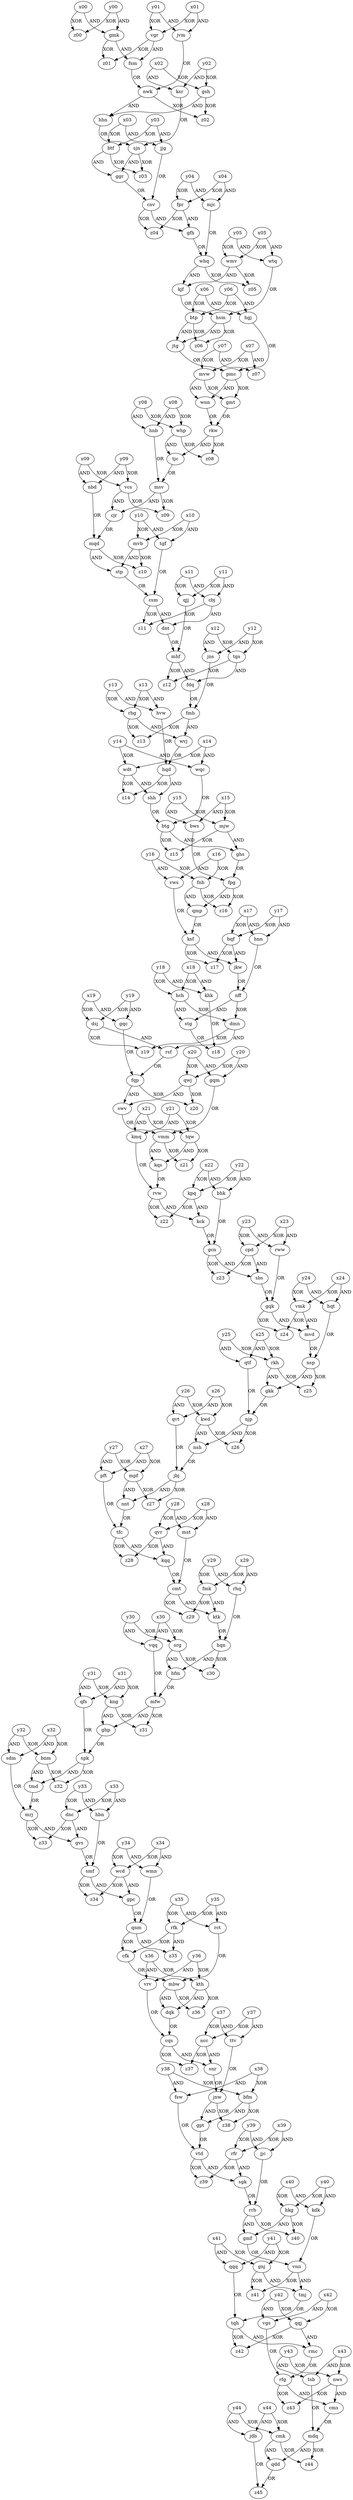 strict digraph day24 { 
	ksf -> jkw [ label ="AND"];
	bqf -> jkw [ label ="AND"];
	x42 -> vgs [ label ="AND"];
	y42 -> vgs [ label ="AND"];
	wmv -> kjf [ label ="AND"];
	whq -> kjf [ label ="AND"];
	mrj -> gvs [ label ="AND"];
	dnc -> gvs [ label ="AND"];
	tjc -> msv [ label ="OR"];
	hnb -> msv [ label ="OR"];
	kpq -> kck [ label ="AND"];
	rvw -> kck [ label ="AND"];
	wvj -> hqd [ label ="OR"];
	hvw -> hqd [ label ="OR"];
	fqp -> z20 [ label ="XOR"];
	qwj -> z20 [ label ="XOR"];
	x28 -> qvr [ label ="XOR"];
	y28 -> qvr [ label ="XOR"];
	x20 -> gqm [ label ="AND"];
	y20 -> gqm [ label ="AND"];
	cpd -> sbs [ label ="AND"];
	gcn -> sbs [ label ="AND"];
	y07 -> z07 [ label ="AND"];
	x07 -> z07 [ label ="AND"];
	hnn -> nff [ label ="OR"];
	jkw -> nff [ label ="OR"];
	x39 -> rfr [ label ="XOR"];
	y39 -> rfr [ label ="XOR"];
	y15 -> mjw [ label ="XOR"];
	x15 -> mjw [ label ="XOR"];
	wmv -> z05 [ label ="XOR"];
	whq -> z05 [ label ="XOR"];
	y22 -> kpq [ label ="XOR"];
	x22 -> kpq [ label ="XOR"];
	ncc -> snr [ label ="AND"];
	cqs -> snr [ label ="AND"];
	x24 -> vmk [ label ="XOR"];
	y24 -> vmk [ label ="XOR"];
	csm -> dnt [ label ="AND"];
	cbj -> dnt [ label ="AND"];
	y02 -> gsh [ label ="XOR"];
	x02 -> gsh [ label ="XOR"];
	x00 -> gmk [ label ="AND"];
	y00 -> gmk [ label ="AND"];
	vgr -> z01 [ label ="XOR"];
	gmk -> z01 [ label ="XOR"];
	dmn -> z19 [ label ="XOR"];
	dsj -> z19 [ label ="XOR"];
	vtd -> sgk [ label ="AND"];
	rfr -> sgk [ label ="AND"];
	hch -> dmn [ label ="XOR"];
	nff -> dmn [ label ="XOR"];
	ghp -> spk [ label ="OR"];
	qfs -> spk [ label ="OR"];
	mhf -> fdq [ label ="AND"];
	tgs -> fdq [ label ="AND"];
	x13 -> rhg [ label ="XOR"];
	y13 -> rhg [ label ="XOR"];
	y24 -> hqt [ label ="AND"];
	x24 -> hqt [ label ="AND"];
	btp -> jtg [ label ="AND"];
	hsm -> jtg [ label ="AND"];
	qqj -> z42 [ label ="XOR"];
	tqh -> z42 [ label ="XOR"];
	x33 -> hbn [ label ="AND"];
	y33 -> hbn [ label ="AND"];
	y12 -> jns [ label ="AND"];
	x12 -> jns [ label ="AND"];
	y01 -> vgr [ label ="XOR"];
	x01 -> vgr [ label ="XOR"];
	mvb -> stp [ label ="AND"];
	mqd -> stp [ label ="AND"];
	x10 -> tgf [ label ="AND"];
	y10 -> tgf [ label ="AND"];
	wdt -> shh [ label ="AND"];
	hqd -> shh [ label ="AND"];
	jjc -> rrb [ label ="OR"];
	sgk -> rrb [ label ="OR"];
	gsh -> hhn [ label ="AND"];
	nwk -> hhn [ label ="AND"];
	x07 -> mvw [ label ="XOR"];
	y07 -> mvw [ label ="XOR"];
	y39 -> jjc [ label ="AND"];
	x39 -> jjc [ label ="AND"];
	gcn -> z23 [ label ="XOR"];
	cpd -> z23 [ label ="XOR"];
	vws -> ksf [ label ="OR"];
	qmp -> ksf [ label ="OR"];
	kmq -> rvw [ label ="OR"];
	kqs -> rvw [ label ="OR"];
	hkg -> z40 [ label ="XOR"];
	rrb -> z40 [ label ="XOR"];
	qnm -> z35 [ label ="AND"];
	rfk -> z35 [ label ="AND"];
	y11 -> qjj [ label ="XOR"];
	x11 -> qjj [ label ="XOR"];
	gmf -> vnn [ label ="OR"];
	kdk -> vnn [ label ="OR"];
	sbs -> gqk [ label ="OR"];
	rww -> gqk [ label ="OR"];
	y30 -> vqq [ label ="AND"];
	x30 -> vqq [ label ="AND"];
	x06 -> btp [ label ="XOR"];
	y06 -> btp [ label ="XOR"];
	x01 -> jvm [ label ="AND"];
	y01 -> jvm [ label ="AND"];
	x05 -> wtq [ label ="AND"];
	y05 -> wtq [ label ="AND"];
	y27 -> pft [ label ="AND"];
	x27 -> pft [ label ="AND"];
	kqq -> cmt [ label ="OR"];
	mst -> cmt [ label ="OR"];
	y17 -> bqf [ label ="XOR"];
	x17 -> bqf [ label ="XOR"];
	btg -> z15 [ label ="XOR"];
	mjw -> z15 [ label ="XOR"];
	x16 -> fnb [ label ="XOR"];
	y16 -> fnb [ label ="XOR"];
	mbw -> z36 [ label ="XOR"];
	kth -> z36 [ label ="XOR"];
	x41 -> qqq [ label ="AND"];
	y41 -> qqq [ label ="AND"];
	hqn -> hfm [ label ="AND"];
	srg -> hfm [ label ="AND"];
	swv -> vmm [ label ="OR"];
	gqm -> vmm [ label ="OR"];
	qdd -> z45 [ label ="OR"];
	jdb -> z45 [ label ="OR"];
	mvd -> nsp [ label ="OR"];
	hqt -> nsp [ label ="OR"];
	y10 -> mvb [ label ="XOR"];
	x10 -> mvb [ label ="XOR"];
	x20 -> qwj [ label ="XOR"];
	y20 -> qwj [ label ="XOR"];
	dqk -> cqs [ label ="OR"];
	vrv -> cqs [ label ="OR"];
	gqk -> z24 [ label ="XOR"];
	vmk -> z24 [ label ="XOR"];
	y16 -> vws [ label ="AND"];
	x16 -> vws [ label ="AND"];
	mpf -> nnt [ label ="AND"];
	jbj -> nnt [ label ="AND"];
	fnb -> qmp [ label ="AND"];
	fpg -> qmp [ label ="AND"];
	jtg -> pmc [ label ="OR"];
	hgj -> pmc [ label ="OR"];
	nwk -> z02 [ label ="XOR"];
	gsh -> z02 [ label ="XOR"];
	y32 -> sdm [ label ="AND"];
	x32 -> sdm [ label ="AND"];
	qtf -> njp [ label ="OR"];
	gkk -> njp [ label ="OR"];
	qwj -> swv [ label ="AND"];
	fqp -> swv [ label ="AND"];
	jns -> fmh [ label ="OR"];
	fdq -> fmh [ label ="OR"];
	y42 -> qqj [ label ="XOR"];
	x42 -> qqj [ label ="XOR"];
	bqf -> z17 [ label ="XOR"];
	ksf -> z17 [ label ="XOR"];
	rfg -> cms [ label ="AND"];
	nws -> cms [ label ="AND"];
	mdq -> qdd [ label ="AND"];
	cmk -> qdd [ label ="AND"];
	x21 -> tqw [ label ="XOR"];
	y21 -> tqw [ label ="XOR"];
	y41 -> gnj [ label ="XOR"];
	x41 -> gnj [ label ="XOR"];
	y33 -> dnc [ label ="XOR"];
	x33 -> dnc [ label ="XOR"];
	sjn -> z03 [ label ="XOR"];
	btf -> z03 [ label ="XOR"];
	x23 -> cpd [ label ="XOR"];
	y23 -> cpd [ label ="XOR"];
	y27 -> mpf [ label ="XOR"];
	x27 -> mpf [ label ="XOR"];
	y31 -> kng [ label ="XOR"];
	x31 -> kng [ label ="XOR"];
	vgs -> rfg [ label ="OR"];
	rmc -> rfg [ label ="OR"];
	y22 -> bhk [ label ="AND"];
	x22 -> bhk [ label ="AND"];
	y35 -> rfk [ label ="XOR"];
	x35 -> rfk [ label ="XOR"];
	wdt -> z14 [ label ="XOR"];
	hqd -> z14 [ label ="XOR"];
	qvt -> jbj [ label ="OR"];
	nsh -> jbj [ label ="OR"];
	fmk -> ktk [ label ="AND"];
	cmt -> ktk [ label ="AND"];
	x06 -> hgj [ label ="AND"];
	y06 -> hgj [ label ="AND"];
	qqq -> tqh [ label ="OR"];
	tmj -> tqh [ label ="OR"];
	vmm -> kqs [ label ="AND"];
	tqw -> kqs [ label ="AND"];
	rkh -> gkk [ label ="AND"];
	nsp -> gkk [ label ="AND"];
	wcd -> gpc [ label ="AND"];
	smf -> gpc [ label ="AND"];
	x36 -> kth [ label ="XOR"];
	y36 -> kth [ label ="XOR"];
	x34 -> wcd [ label ="XOR"];
	y34 -> wcd [ label ="XOR"];
	rhg -> z13 [ label ="XOR"];
	fmh -> z13 [ label ="XOR"];
	x00 -> z00 [ label ="XOR"];
	y00 -> z00 [ label ="XOR"];
	y43 -> tsb [ label ="AND"];
	x43 -> tsb [ label ="AND"];
	fsm -> nwk [ label ="OR"];
	jvm -> nwk [ label ="OR"];
	gpt -> vtd [ label ="OR"];
	fsw -> vtd [ label ="OR"];
	btg -> ghs [ label ="AND"];
	mjw -> ghs [ label ="AND"];
	wmn -> qnm [ label ="OR"];
	gpc -> qnm [ label ="OR"];
	x28 -> mst [ label ="AND"];
	y28 -> mst [ label ="AND"];
	y05 -> wmv [ label ="XOR"];
	x05 -> wmv [ label ="XOR"];
	y18 -> hch [ label ="XOR"];
	x18 -> hch [ label ="XOR"];
	bws -> fpg [ label ="OR"];
	ghs -> fpg [ label ="OR"];
	y44 -> jdb [ label ="AND"];
	x44 -> jdb [ label ="AND"];
	kng -> ghp [ label ="AND"];
	mfw -> ghp [ label ="AND"];
	y14 -> wqc [ label ="AND"];
	x14 -> wqc [ label ="AND"];
	y32 -> bnm [ label ="XOR"];
	x32 -> bnm [ label ="XOR"];
	cjr -> mqd [ label ="OR"];
	nbd -> mqd [ label ="OR"];
	y26 -> qvt [ label ="AND"];
	x26 -> qvt [ label ="AND"];
	njp -> z26 [ label ="XOR"];
	kwd -> z26 [ label ="XOR"];
	rvw -> z22 [ label ="XOR"];
	kpq -> z22 [ label ="XOR"];
	bfm -> z38 [ label ="XOR"];
	jnw -> z38 [ label ="XOR"];
	dsj -> rsf [ label ="AND"];
	dmn -> rsf [ label ="AND"];
	rkw -> z08 [ label ="XOR"];
	whp -> z08 [ label ="XOR"];
	x29 -> rhq [ label ="AND"];
	y29 -> rhq [ label ="AND"];
	y40 -> hkg [ label ="XOR"];
	x40 -> hkg [ label ="XOR"];
	gqc -> fqp [ label ="OR"];
	rsf -> fqp [ label ="OR"];
	x37 -> ttv [ label ="AND"];
	y37 -> ttv [ label ="AND"];
	y15 -> bws [ label ="AND"];
	x15 -> bws [ label ="AND"];
	rhg -> wvj [ label ="AND"];
	fmh -> wvj [ label ="AND"];
	x23 -> rww [ label ="AND"];
	y23 -> rww [ label ="AND"];
	mvb -> z10 [ label ="XOR"];
	mqd -> z10 [ label ="XOR"];
	qvr -> z28 [ label ="XOR"];
	tfc -> z28 [ label ="XOR"];
	x40 -> kdk [ label ="AND"];
	y40 -> kdk [ label ="AND"];
	wnn -> rkw [ label ="OR"];
	gmt -> rkw [ label ="OR"];
	x13 -> hvw [ label ="AND"];
	y13 -> hvw [ label ="AND"];
	fpr -> z04 [ label ="XOR"];
	cnv -> z04 [ label ="XOR"];
	x18 -> khk [ label ="AND"];
	y18 -> khk [ label ="AND"];
	rct -> mbw [ label ="OR"];
	cfk -> mbw [ label ="OR"];
	fmk -> z29 [ label ="XOR"];
	cmt -> z29 [ label ="XOR"];
	fpg -> z16 [ label ="XOR"];
	fnb -> z16 [ label ="XOR"];
	y26 -> kwd [ label ="XOR"];
	x26 -> kwd [ label ="XOR"];
	x31 -> qfs [ label ="AND"];
	y31 -> qfs [ label ="AND"];
	nff -> stg [ label ="AND"];
	hch -> stg [ label ="AND"];
	jjg -> cnv [ label ="OR"];
	ggr -> cnv [ label ="OR"];
	kth -> dqk [ label ="AND"];
	mbw -> dqk [ label ="AND"];
	btp -> z06 [ label ="XOR"];
	hsm -> z06 [ label ="XOR"];
	qvr -> kqq [ label ="AND"];
	tfc -> kqq [ label ="AND"];
	y35 -> rct [ label ="AND"];
	x35 -> rct [ label ="AND"];
	whp -> tjc [ label ="AND"];
	rkw -> tjc [ label ="AND"];
	vcs -> z09 [ label ="XOR"];
	msv -> z09 [ label ="XOR"];
	cmk -> z44 [ label ="XOR"];
	mdq -> z44 [ label ="XOR"];
	rrb -> gmf [ label ="AND"];
	hkg -> gmf [ label ="AND"];
	tgs -> z12 [ label ="XOR"];
	mhf -> z12 [ label ="XOR"];
	y03 -> jjg [ label ="AND"];
	x03 -> jjg [ label ="AND"];
	y12 -> tgs [ label ="XOR"];
	x12 -> tgs [ label ="XOR"];
	mvw -> wnn [ label ="AND"];
	pmc -> wnn [ label ="AND"];
	x37 -> ncc [ label ="XOR"];
	y37 -> ncc [ label ="XOR"];
	y08 -> whp [ label ="XOR"];
	x08 -> whp [ label ="XOR"];
	y04 -> fpr [ label ="XOR"];
	x04 -> fpr [ label ="XOR"];
	y34 -> wmn [ label ="AND"];
	x34 -> wmn [ label ="AND"];
	y44 -> cmk [ label ="XOR"];
	x44 -> cmk [ label ="XOR"];
	x03 -> btf [ label ="XOR"];
	y03 -> btf [ label ="XOR"];
	hqn -> z30 [ label ="XOR"];
	srg -> z30 [ label ="XOR"];
	vnn -> z41 [ label ="XOR"];
	gnj -> z41 [ label ="XOR"];
	btf -> ggr [ label ="AND"];
	sjn -> ggr [ label ="AND"];
	vgr -> fsm [ label ="AND"];
	gmk -> fsm [ label ="AND"];
	nsp -> z25 [ label ="XOR"];
	rkh -> z25 [ label ="XOR"];
	y21 -> kmq [ label ="AND"];
	x21 -> kmq [ label ="AND"];
	khk -> z18 [ label ="OR"];
	stg -> z18 [ label ="OR"];
	x19 -> gqc [ label ="AND"];
	y19 -> gqc [ label ="AND"];
	y25 -> qtf [ label ="AND"];
	x25 -> qtf [ label ="AND"];
	x14 -> wdt [ label ="XOR"];
	y14 -> wdt [ label ="XOR"];
	vmm -> z21 [ label ="XOR"];
	tqw -> z21 [ label ="XOR"];
	x43 -> nws [ label ="XOR"];
	y43 -> nws [ label ="XOR"];
	gvs -> smf [ label ="OR"];
	hbn -> smf [ label ="OR"];
	x17 -> hnn [ label ="AND"];
	y17 -> hnn [ label ="AND"];
	nnt -> tfc [ label ="OR"];
	pft -> tfc [ label ="OR"];
	pmc -> gmt [ label ="XOR"];
	mvw -> gmt [ label ="XOR"];
	x36 -> vrv [ label ="AND"];
	y36 -> vrv [ label ="AND"];
	x09 -> nbd [ label ="AND"];
	y09 -> nbd [ label ="AND"];
	cbj -> z11 [ label ="XOR"];
	csm -> z11 [ label ="XOR"];
	kwd -> nsh [ label ="AND"];
	njp -> nsh [ label ="AND"];
	tsb -> mdq [ label ="OR"];
	cms -> mdq [ label ="OR"];
	vmk -> mvd [ label ="AND"];
	gqk -> mvd [ label ="AND"];
	vtd -> z39 [ label ="XOR"];
	rfr -> z39 [ label ="XOR"];
	dnc -> z33 [ label ="XOR"];
	mrj -> z33 [ label ="XOR"];
	rfg -> z43 [ label ="XOR"];
	nws -> z43 [ label ="XOR"];
	y30 -> srg [ label ="XOR"];
	x30 -> srg [ label ="XOR"];
	x04 -> mjc [ label ="AND"];
	y04 -> mjc [ label ="AND"];
	y38 -> bfm [ label ="XOR"];
	x38 -> bfm [ label ="XOR"];
	sdm -> mrj [ label ="OR"];
	tmd -> mrj [ label ="OR"];
	ttv -> jnw [ label ="OR"];
	snr -> jnw [ label ="OR"];
	tgf -> csm [ label ="OR"];
	stp -> csm [ label ="OR"];
	x38 -> fsw [ label ="AND"];
	y38 -> fsw [ label ="AND"];
	hfm -> mfw [ label ="OR"];
	vqq -> mfw [ label ="OR"];
	gnj -> tmj [ label ="AND"];
	vnn -> tmj [ label ="AND"];
	x08 -> hnb [ label ="AND"];
	y08 -> hnb [ label ="AND"];
	mfw -> z31 [ label ="XOR"];
	kng -> z31 [ label ="XOR"];
	bhk -> gcn [ label ="OR"];
	kck -> gcn [ label ="OR"];
	gfh -> whq [ label ="OR"];
	mjc -> whq [ label ="OR"];
	shh -> btg [ label ="OR"];
	wqc -> btg [ label ="OR"];
	mpf -> z27 [ label ="XOR"];
	jbj -> z27 [ label ="XOR"];
	spk -> tmd [ label ="AND"];
	bnm -> tmd [ label ="AND"];
	x09 -> vcs [ label ="XOR"];
	y09 -> vcs [ label ="XOR"];
	ncc -> z37 [ label ="XOR"];
	cqs -> z37 [ label ="XOR"];
	wcd -> z34 [ label ="XOR"];
	smf -> z34 [ label ="XOR"];
	spk -> z32 [ label ="XOR"];
	bnm -> z32 [ label ="XOR"];
	qnm -> cfk [ label ="XOR"];
	rfk -> cfk [ label ="XOR"];
	dnt -> mhf [ label ="OR"];
	qjj -> mhf [ label ="OR"];
	msv -> cjr [ label ="AND"];
	vcs -> cjr [ label ="AND"];
	x02 -> ksr [ label ="AND"];
	y02 -> ksr [ label ="AND"];
	x25 -> rkh [ label ="XOR"];
	y25 -> rkh [ label ="XOR"];
	rhq -> hqn [ label ="OR"];
	ktk -> hqn [ label ="OR"];
	cnv -> gfh [ label ="AND"];
	fpr -> gfh [ label ="AND"];
	x11 -> cbj [ label ="AND"];
	y11 -> cbj [ label ="AND"];
	kjf -> hsm [ label ="OR"];
	wtq -> hsm [ label ="OR"];
	x29 -> fmk [ label ="XOR"];
	y29 -> fmk [ label ="XOR"];
	bfm -> gpt [ label ="AND"];
	jnw -> gpt [ label ="AND"];
	qqj -> rmc [ label ="AND"];
	tqh -> rmc [ label ="AND"];
	hhn -> sjn [ label ="OR"];
	ksr -> sjn [ label ="OR"];
	x19 -> dsj [ label ="XOR"];
	y19 -> dsj [ label ="XOR"];
}